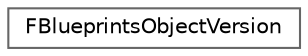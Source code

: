 digraph "Graphical Class Hierarchy"
{
 // INTERACTIVE_SVG=YES
 // LATEX_PDF_SIZE
  bgcolor="transparent";
  edge [fontname=Helvetica,fontsize=10,labelfontname=Helvetica,labelfontsize=10];
  node [fontname=Helvetica,fontsize=10,shape=box,height=0.2,width=0.4];
  rankdir="LR";
  Node0 [id="Node000000",label="FBlueprintsObjectVersion",height=0.2,width=0.4,color="grey40", fillcolor="white", style="filled",URL="$dd/dbd/structFBlueprintsObjectVersion.html",tooltip=" "];
}
